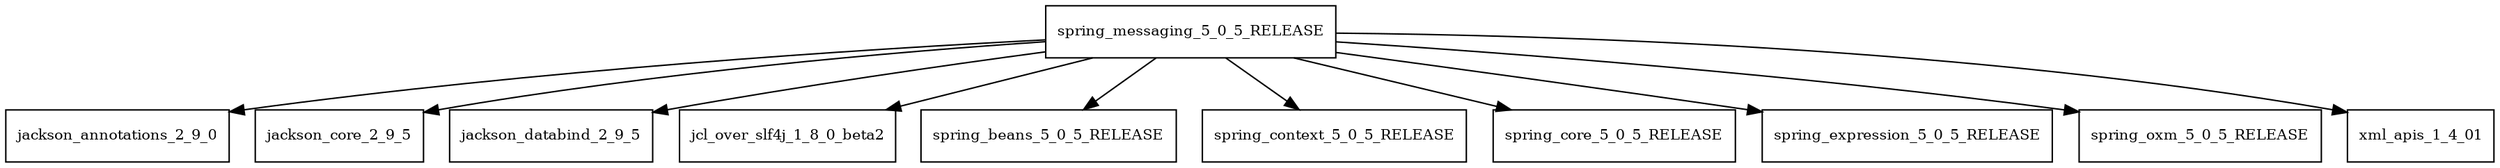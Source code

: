 digraph spring_messaging_5_0_5_RELEASE_dependencies {
  node [shape = box, fontsize=10.0];
  spring_messaging_5_0_5_RELEASE -> jackson_annotations_2_9_0;
  spring_messaging_5_0_5_RELEASE -> jackson_core_2_9_5;
  spring_messaging_5_0_5_RELEASE -> jackson_databind_2_9_5;
  spring_messaging_5_0_5_RELEASE -> jcl_over_slf4j_1_8_0_beta2;
  spring_messaging_5_0_5_RELEASE -> spring_beans_5_0_5_RELEASE;
  spring_messaging_5_0_5_RELEASE -> spring_context_5_0_5_RELEASE;
  spring_messaging_5_0_5_RELEASE -> spring_core_5_0_5_RELEASE;
  spring_messaging_5_0_5_RELEASE -> spring_expression_5_0_5_RELEASE;
  spring_messaging_5_0_5_RELEASE -> spring_oxm_5_0_5_RELEASE;
  spring_messaging_5_0_5_RELEASE -> xml_apis_1_4_01;
}
